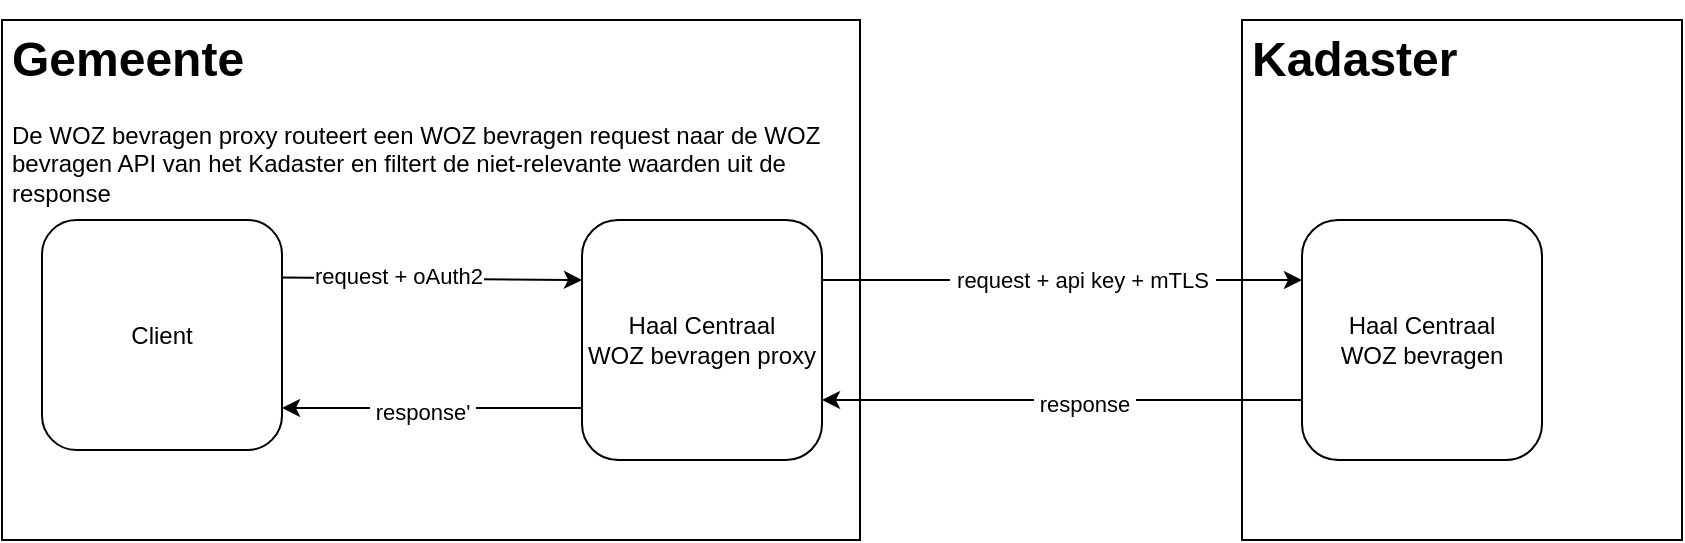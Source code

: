 <mxfile version="14.6.13" type="device"><diagram id="5rLYXw4d1428zBfZNk9S" name="Page-1"><mxGraphModel dx="1088" dy="968" grid="1" gridSize="10" guides="1" tooltips="1" connect="1" arrows="1" fold="1" page="1" pageScale="1" pageWidth="1169" pageHeight="826" math="0" shadow="0"><root><mxCell id="0"/><mxCell id="1" parent="0"/><mxCell id="dh4bTn8yGy-JCNBOvuug-1" value="Haal Centraal&lt;br&gt;WOZ bevragen" style="rounded=1;whiteSpace=wrap;html=1;" vertex="1" parent="1"><mxGeometry x="770" y="280" width="120" height="120" as="geometry"/></mxCell><mxCell id="dh4bTn8yGy-JCNBOvuug-3" value="Haal Centraal&lt;br&gt;WOZ bevragen proxy" style="rounded=1;whiteSpace=wrap;html=1;" vertex="1" parent="1"><mxGeometry x="410" y="280" width="120" height="120" as="geometry"/></mxCell><mxCell id="dh4bTn8yGy-JCNBOvuug-4" value="Client" style="rounded=1;whiteSpace=wrap;html=1;" vertex="1" parent="1"><mxGeometry x="140" y="280" width="120" height="115" as="geometry"/></mxCell><mxCell id="dh4bTn8yGy-JCNBOvuug-10" value="" style="endArrow=classic;html=1;exitX=1;exitY=0.25;exitDx=0;exitDy=0;entryX=0;entryY=0.25;entryDx=0;entryDy=0;" edge="1" parent="1" source="dh4bTn8yGy-JCNBOvuug-3" target="dh4bTn8yGy-JCNBOvuug-1"><mxGeometry width="50" height="50" relative="1" as="geometry"><mxPoint x="520" y="442.667" as="sourcePoint"/><mxPoint x="692" y="310" as="targetPoint"/></mxGeometry></mxCell><mxCell id="dh4bTn8yGy-JCNBOvuug-18" value="&amp;nbsp;request + api key + mTLS&amp;nbsp;" style="edgeLabel;html=1;align=center;verticalAlign=middle;resizable=0;points=[];" vertex="1" connectable="0" parent="dh4bTn8yGy-JCNBOvuug-10"><mxGeometry x="-0.276" y="1" relative="1" as="geometry"><mxPoint x="43" y="1" as="offset"/></mxGeometry></mxCell><mxCell id="dh4bTn8yGy-JCNBOvuug-17" value="" style="endArrow=classic;html=1;exitX=1;exitY=0.25;exitDx=0;exitDy=0;entryX=0;entryY=0.25;entryDx=0;entryDy=0;" edge="1" parent="1" source="dh4bTn8yGy-JCNBOvuug-4" target="dh4bTn8yGy-JCNBOvuug-3"><mxGeometry width="50" height="50" relative="1" as="geometry"><mxPoint x="260" y="390" as="sourcePoint"/><mxPoint x="310" y="340" as="targetPoint"/></mxGeometry></mxCell><mxCell id="dh4bTn8yGy-JCNBOvuug-19" value="request + oAuth2" style="edgeLabel;html=1;align=center;verticalAlign=middle;resizable=0;points=[];" vertex="1" connectable="0" parent="dh4bTn8yGy-JCNBOvuug-17"><mxGeometry x="-0.231" y="1" relative="1" as="geometry"><mxPoint as="offset"/></mxGeometry></mxCell><mxCell id="dh4bTn8yGy-JCNBOvuug-20" value="" style="endArrow=classic;html=1;entryX=1;entryY=0.75;entryDx=0;entryDy=0;exitX=0;exitY=0.75;exitDx=0;exitDy=0;" edge="1" parent="1" source="dh4bTn8yGy-JCNBOvuug-1" target="dh4bTn8yGy-JCNBOvuug-3"><mxGeometry width="50" height="50" relative="1" as="geometry"><mxPoint x="530" y="490" as="sourcePoint"/><mxPoint x="580" y="440" as="targetPoint"/></mxGeometry></mxCell><mxCell id="dh4bTn8yGy-JCNBOvuug-21" value="&amp;nbsp;response&amp;nbsp;" style="edgeLabel;html=1;align=center;verticalAlign=middle;resizable=0;points=[];" vertex="1" connectable="0" parent="dh4bTn8yGy-JCNBOvuug-20"><mxGeometry x="0.229" y="2" relative="1" as="geometry"><mxPoint x="38" as="offset"/></mxGeometry></mxCell><mxCell id="dh4bTn8yGy-JCNBOvuug-22" value="" style="endArrow=classic;html=1;" edge="1" parent="1"><mxGeometry width="50" height="50" relative="1" as="geometry"><mxPoint x="410" y="374" as="sourcePoint"/><mxPoint x="260" y="374" as="targetPoint"/></mxGeometry></mxCell><mxCell id="dh4bTn8yGy-JCNBOvuug-23" value="&amp;nbsp;response'&amp;nbsp;" style="edgeLabel;html=1;align=center;verticalAlign=middle;resizable=0;points=[];" vertex="1" connectable="0" parent="dh4bTn8yGy-JCNBOvuug-22"><mxGeometry x="0.298" y="2" relative="1" as="geometry"><mxPoint x="17" as="offset"/></mxGeometry></mxCell><mxCell id="dh4bTn8yGy-JCNBOvuug-25" value="&lt;h1&gt;Gemeente&lt;/h1&gt;&lt;div&gt;De WOZ bevragen proxy routeert een WOZ bevragen request naar de WOZ bevragen API van het Kadaster en filtert de niet-relevante waarden uit de response&lt;/div&gt;" style="text;html=1;spacing=5;spacingTop=-20;whiteSpace=wrap;overflow=hidden;rounded=0;labelBorderColor=none;strokeColor=#000000;" vertex="1" parent="1"><mxGeometry x="120" y="180" width="429" height="260" as="geometry"/></mxCell><mxCell id="dh4bTn8yGy-JCNBOvuug-26" value="&lt;h1&gt;Kadaster&lt;/h1&gt;" style="text;html=1;fillColor=none;spacing=5;spacingTop=-20;whiteSpace=wrap;overflow=hidden;rounded=0;strokeColor=#000000;" vertex="1" parent="1"><mxGeometry x="740" y="180" width="220" height="260" as="geometry"/></mxCell></root></mxGraphModel></diagram></mxfile>